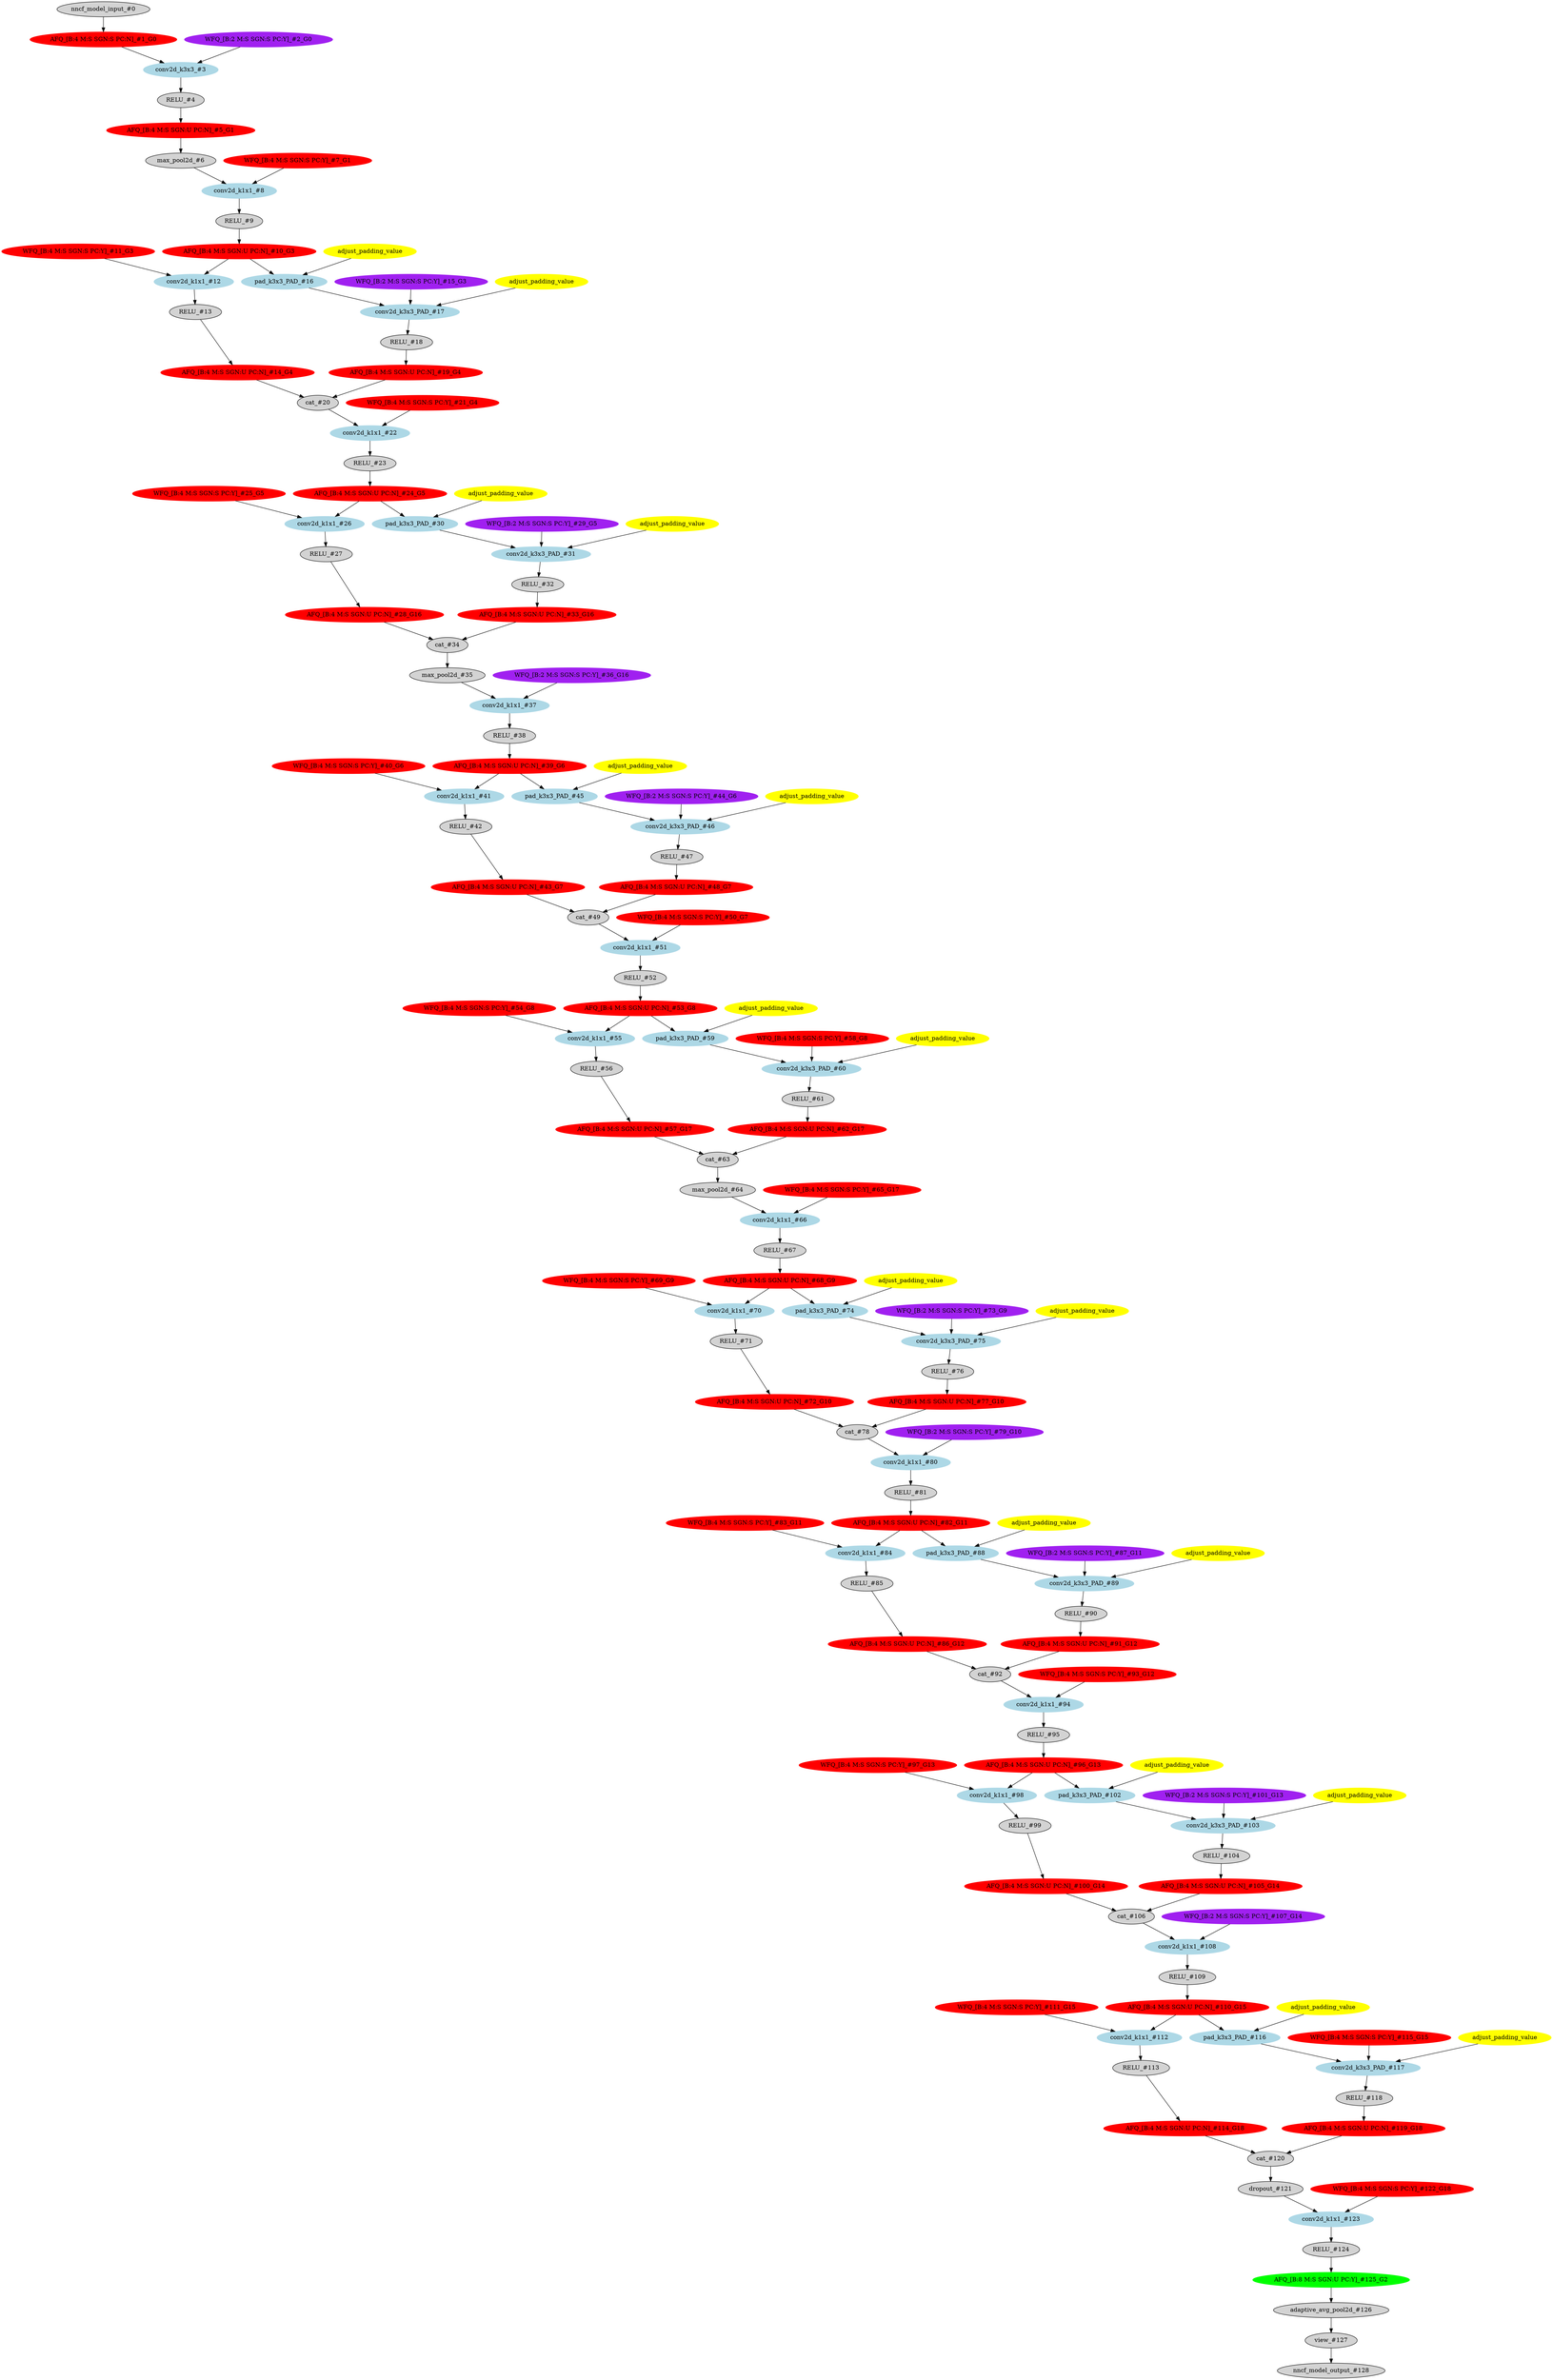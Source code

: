strict digraph  {
"0 /nncf_model_input_0" [id=0, label="nncf_model_input_#0", style=filled, type=nncf_model_input];
"1 SymmetricQuantizer/symmetric_quantize_0" [color=red, id=1, label="AFQ_[B:4 M:S SGN:S PC:N]_#1_G0", style=filled, type=symmetric_quantize];
"2 SqueezeNet/Sequential[features]/NNCFConv2d[0]/ModuleDict[pre_ops]/UpdateWeight[0]/SymmetricQuantizer[op]/symmetric_quantize_0" [color=purple, id=2, label="WFQ_[B:2 M:S SGN:S PC:Y]_#2_G0", style=filled, type=symmetric_quantize];
"3 SqueezeNet/Sequential[features]/NNCFConv2d[0]/conv2d_0" [color=lightblue, id=3, label="conv2d_k3x3_#3", style=filled, type=conv2d];
"4 SqueezeNet/Sequential[features]/ReLU[1]/RELU_0" [id=4, label="RELU_#4", style=filled, type=RELU];
"5 SqueezeNet/Sequential[features]/ReLU[1]/SymmetricQuantizer/symmetric_quantize_0" [color=red, id=5, label="AFQ_[B:4 M:S SGN:U PC:N]_#5_G1", style=filled, type=symmetric_quantize];
"6 SqueezeNet/Sequential[features]/MaxPool2d[2]/max_pool2d_0" [id=6, label="max_pool2d_#6", style=filled, type=max_pool2d];
"7 SqueezeNet/Sequential[features]/Fire[3]/NNCFConv2d[squeeze]/ModuleDict[pre_ops]/UpdateWeight[0]/SymmetricQuantizer[op]/symmetric_quantize_0" [color=red, id=7, label="WFQ_[B:4 M:S SGN:S PC:Y]_#7_G1", style=filled, type=symmetric_quantize];
"8 SqueezeNet/Sequential[features]/Fire[3]/NNCFConv2d[squeeze]/conv2d_0" [color=lightblue, id=8, label="conv2d_k1x1_#8", style=filled, type=conv2d];
"9 SqueezeNet/Sequential[features]/Fire[3]/ReLU[squeeze_activation]/RELU_0" [id=9, label="RELU_#9", style=filled, type=RELU];
"10 SqueezeNet/Sequential[features]/Fire[3]/ReLU[squeeze_activation]/SymmetricQuantizer/symmetric_quantize_0" [color=red, id=10, label="AFQ_[B:4 M:S SGN:U PC:N]_#10_G3", style=filled, type=symmetric_quantize];
"11 SqueezeNet/Sequential[features]/Fire[3]/NNCFConv2d[expand1x1]/ModuleDict[pre_ops]/UpdateWeight[0]/SymmetricQuantizer[op]/symmetric_quantize_0" [color=red, id=11, label="WFQ_[B:4 M:S SGN:S PC:Y]_#11_G3", style=filled, type=symmetric_quantize];
"12 SqueezeNet/Sequential[features]/Fire[3]/NNCFConv2d[expand1x1]/conv2d_0" [color=lightblue, id=12, label="conv2d_k1x1_#12", style=filled, type=conv2d];
"13 SqueezeNet/Sequential[features]/Fire[3]/ReLU[expand1x1_activation]/RELU_0" [id=13, label="RELU_#13", style=filled, type=RELU];
"14 SqueezeNet/Sequential[features]/Fire[3]/ReLU[expand1x1_activation]/SymmetricQuantizer/symmetric_quantize_0" [color=red, id=14, label="AFQ_[B:4 M:S SGN:U PC:N]_#14_G4", style=filled, type=symmetric_quantize];
"15 SqueezeNet/Sequential[features]/Fire[3]/NNCFConv2d[expand3x3]/ModuleDict[pre_ops]/UpdateWeight[1]/SymmetricQuantizer[op]/symmetric_quantize_0" [color=purple, id=15, label="WFQ_[B:2 M:S SGN:S PC:Y]_#15_G3", style=filled, type=symmetric_quantize];
"16 SqueezeNet/Sequential[features]/Fire[3]/NNCFConv2d[expand3x3]/pad_0" [color=lightblue, id=16, label="pad_k3x3_PAD_#16", style=filled, type=pad];
"17 SqueezeNet/Sequential[features]/Fire[3]/NNCFConv2d[expand3x3]/conv2d_0" [color=lightblue, id=17, label="conv2d_k3x3_PAD_#17", style=filled, type=conv2d];
"18 SqueezeNet/Sequential[features]/Fire[3]/ReLU[expand3x3_activation]/RELU_0" [id=18, label="RELU_#18", style=filled, type=RELU];
"19 SqueezeNet/Sequential[features]/Fire[3]/ReLU[expand3x3_activation]/SymmetricQuantizer/symmetric_quantize_0" [color=red, id=19, label="AFQ_[B:4 M:S SGN:U PC:N]_#19_G4", style=filled, type=symmetric_quantize];
"20 SqueezeNet/Sequential[features]/Fire[3]/cat_0" [id=20, label="cat_#20", style=filled, type=cat];
"21 SqueezeNet/Sequential[features]/Fire[4]/NNCFConv2d[squeeze]/ModuleDict[pre_ops]/UpdateWeight[0]/SymmetricQuantizer[op]/symmetric_quantize_0" [color=red, id=21, label="WFQ_[B:4 M:S SGN:S PC:Y]_#21_G4", style=filled, type=symmetric_quantize];
"22 SqueezeNet/Sequential[features]/Fire[4]/NNCFConv2d[squeeze]/conv2d_0" [color=lightblue, id=22, label="conv2d_k1x1_#22", style=filled, type=conv2d];
"23 SqueezeNet/Sequential[features]/Fire[4]/ReLU[squeeze_activation]/RELU_0" [id=23, label="RELU_#23", style=filled, type=RELU];
"24 SqueezeNet/Sequential[features]/Fire[4]/ReLU[squeeze_activation]/SymmetricQuantizer/symmetric_quantize_0" [color=red, id=24, label="AFQ_[B:4 M:S SGN:U PC:N]_#24_G5", style=filled, type=symmetric_quantize];
"25 SqueezeNet/Sequential[features]/Fire[4]/NNCFConv2d[expand1x1]/ModuleDict[pre_ops]/UpdateWeight[0]/SymmetricQuantizer[op]/symmetric_quantize_0" [color=red, id=25, label="WFQ_[B:4 M:S SGN:S PC:Y]_#25_G5", style=filled, type=symmetric_quantize];
"26 SqueezeNet/Sequential[features]/Fire[4]/NNCFConv2d[expand1x1]/conv2d_0" [color=lightblue, id=26, label="conv2d_k1x1_#26", style=filled, type=conv2d];
"27 SqueezeNet/Sequential[features]/Fire[4]/ReLU[expand1x1_activation]/RELU_0" [id=27, label="RELU_#27", style=filled, type=RELU];
"28 SqueezeNet/Sequential[features]/Fire[4]/ReLU[expand1x1_activation]/SymmetricQuantizer/symmetric_quantize_0" [color=red, id=28, label="AFQ_[B:4 M:S SGN:U PC:N]_#28_G16", style=filled, type=symmetric_quantize];
"29 SqueezeNet/Sequential[features]/Fire[4]/NNCFConv2d[expand3x3]/ModuleDict[pre_ops]/UpdateWeight[1]/SymmetricQuantizer[op]/symmetric_quantize_0" [color=purple, id=29, label="WFQ_[B:2 M:S SGN:S PC:Y]_#29_G5", style=filled, type=symmetric_quantize];
"30 SqueezeNet/Sequential[features]/Fire[4]/NNCFConv2d[expand3x3]/pad_0" [color=lightblue, id=30, label="pad_k3x3_PAD_#30", style=filled, type=pad];
"31 SqueezeNet/Sequential[features]/Fire[4]/NNCFConv2d[expand3x3]/conv2d_0" [color=lightblue, id=31, label="conv2d_k3x3_PAD_#31", style=filled, type=conv2d];
"32 SqueezeNet/Sequential[features]/Fire[4]/ReLU[expand3x3_activation]/RELU_0" [id=32, label="RELU_#32", style=filled, type=RELU];
"33 SqueezeNet/Sequential[features]/Fire[4]/ReLU[expand3x3_activation]/SymmetricQuantizer/symmetric_quantize_0" [color=red, id=33, label="AFQ_[B:4 M:S SGN:U PC:N]_#33_G16", style=filled, type=symmetric_quantize];
"34 SqueezeNet/Sequential[features]/Fire[4]/cat_0" [id=34, label="cat_#34", style=filled, type=cat];
"35 SqueezeNet/Sequential[features]/MaxPool2d[5]/max_pool2d_0" [id=35, label="max_pool2d_#35", style=filled, type=max_pool2d];
"36 SqueezeNet/Sequential[features]/Fire[6]/NNCFConv2d[squeeze]/ModuleDict[pre_ops]/UpdateWeight[0]/SymmetricQuantizer[op]/symmetric_quantize_0" [color=purple, id=36, label="WFQ_[B:2 M:S SGN:S PC:Y]_#36_G16", style=filled, type=symmetric_quantize];
"37 SqueezeNet/Sequential[features]/Fire[6]/NNCFConv2d[squeeze]/conv2d_0" [color=lightblue, id=37, label="conv2d_k1x1_#37", style=filled, type=conv2d];
"38 SqueezeNet/Sequential[features]/Fire[6]/ReLU[squeeze_activation]/RELU_0" [id=38, label="RELU_#38", style=filled, type=RELU];
"39 SqueezeNet/Sequential[features]/Fire[6]/ReLU[squeeze_activation]/SymmetricQuantizer/symmetric_quantize_0" [color=red, id=39, label="AFQ_[B:4 M:S SGN:U PC:N]_#39_G6", style=filled, type=symmetric_quantize];
"40 SqueezeNet/Sequential[features]/Fire[6]/NNCFConv2d[expand1x1]/ModuleDict[pre_ops]/UpdateWeight[0]/SymmetricQuantizer[op]/symmetric_quantize_0" [color=red, id=40, label="WFQ_[B:4 M:S SGN:S PC:Y]_#40_G6", style=filled, type=symmetric_quantize];
"41 SqueezeNet/Sequential[features]/Fire[6]/NNCFConv2d[expand1x1]/conv2d_0" [color=lightblue, id=41, label="conv2d_k1x1_#41", style=filled, type=conv2d];
"42 SqueezeNet/Sequential[features]/Fire[6]/ReLU[expand1x1_activation]/RELU_0" [id=42, label="RELU_#42", style=filled, type=RELU];
"43 SqueezeNet/Sequential[features]/Fire[6]/ReLU[expand1x1_activation]/SymmetricQuantizer/symmetric_quantize_0" [color=red, id=43, label="AFQ_[B:4 M:S SGN:U PC:N]_#43_G7", style=filled, type=symmetric_quantize];
"44 SqueezeNet/Sequential[features]/Fire[6]/NNCFConv2d[expand3x3]/ModuleDict[pre_ops]/UpdateWeight[1]/SymmetricQuantizer[op]/symmetric_quantize_0" [color=purple, id=44, label="WFQ_[B:2 M:S SGN:S PC:Y]_#44_G6", style=filled, type=symmetric_quantize];
"45 SqueezeNet/Sequential[features]/Fire[6]/NNCFConv2d[expand3x3]/pad_0" [color=lightblue, id=45, label="pad_k3x3_PAD_#45", style=filled, type=pad];
"46 SqueezeNet/Sequential[features]/Fire[6]/NNCFConv2d[expand3x3]/conv2d_0" [color=lightblue, id=46, label="conv2d_k3x3_PAD_#46", style=filled, type=conv2d];
"47 SqueezeNet/Sequential[features]/Fire[6]/ReLU[expand3x3_activation]/RELU_0" [id=47, label="RELU_#47", style=filled, type=RELU];
"48 SqueezeNet/Sequential[features]/Fire[6]/ReLU[expand3x3_activation]/SymmetricQuantizer/symmetric_quantize_0" [color=red, id=48, label="AFQ_[B:4 M:S SGN:U PC:N]_#48_G7", style=filled, type=symmetric_quantize];
"49 SqueezeNet/Sequential[features]/Fire[6]/cat_0" [id=49, label="cat_#49", style=filled, type=cat];
"50 SqueezeNet/Sequential[features]/Fire[7]/NNCFConv2d[squeeze]/ModuleDict[pre_ops]/UpdateWeight[0]/SymmetricQuantizer[op]/symmetric_quantize_0" [color=red, id=50, label="WFQ_[B:4 M:S SGN:S PC:Y]_#50_G7", style=filled, type=symmetric_quantize];
"51 SqueezeNet/Sequential[features]/Fire[7]/NNCFConv2d[squeeze]/conv2d_0" [color=lightblue, id=51, label="conv2d_k1x1_#51", style=filled, type=conv2d];
"52 SqueezeNet/Sequential[features]/Fire[7]/ReLU[squeeze_activation]/RELU_0" [id=52, label="RELU_#52", style=filled, type=RELU];
"53 SqueezeNet/Sequential[features]/Fire[7]/ReLU[squeeze_activation]/SymmetricQuantizer/symmetric_quantize_0" [color=red, id=53, label="AFQ_[B:4 M:S SGN:U PC:N]_#53_G8", style=filled, type=symmetric_quantize];
"54 SqueezeNet/Sequential[features]/Fire[7]/NNCFConv2d[expand1x1]/ModuleDict[pre_ops]/UpdateWeight[0]/SymmetricQuantizer[op]/symmetric_quantize_0" [color=red, id=54, label="WFQ_[B:4 M:S SGN:S PC:Y]_#54_G8", style=filled, type=symmetric_quantize];
"55 SqueezeNet/Sequential[features]/Fire[7]/NNCFConv2d[expand1x1]/conv2d_0" [color=lightblue, id=55, label="conv2d_k1x1_#55", style=filled, type=conv2d];
"56 SqueezeNet/Sequential[features]/Fire[7]/ReLU[expand1x1_activation]/RELU_0" [id=56, label="RELU_#56", style=filled, type=RELU];
"57 SqueezeNet/Sequential[features]/Fire[7]/ReLU[expand1x1_activation]/SymmetricQuantizer/symmetric_quantize_0" [color=red, id=57, label="AFQ_[B:4 M:S SGN:U PC:N]_#57_G17", style=filled, type=symmetric_quantize];
"58 SqueezeNet/Sequential[features]/Fire[7]/NNCFConv2d[expand3x3]/ModuleDict[pre_ops]/UpdateWeight[1]/SymmetricQuantizer[op]/symmetric_quantize_0" [color=red, id=58, label="WFQ_[B:4 M:S SGN:S PC:Y]_#58_G8", style=filled, type=symmetric_quantize];
"59 SqueezeNet/Sequential[features]/Fire[7]/NNCFConv2d[expand3x3]/pad_0" [color=lightblue, id=59, label="pad_k3x3_PAD_#59", style=filled, type=pad];
"60 SqueezeNet/Sequential[features]/Fire[7]/NNCFConv2d[expand3x3]/conv2d_0" [color=lightblue, id=60, label="conv2d_k3x3_PAD_#60", style=filled, type=conv2d];
"61 SqueezeNet/Sequential[features]/Fire[7]/ReLU[expand3x3_activation]/RELU_0" [id=61, label="RELU_#61", style=filled, type=RELU];
"62 SqueezeNet/Sequential[features]/Fire[7]/ReLU[expand3x3_activation]/SymmetricQuantizer/symmetric_quantize_0" [color=red, id=62, label="AFQ_[B:4 M:S SGN:U PC:N]_#62_G17", style=filled, type=symmetric_quantize];
"63 SqueezeNet/Sequential[features]/Fire[7]/cat_0" [id=63, label="cat_#63", style=filled, type=cat];
"64 SqueezeNet/Sequential[features]/MaxPool2d[8]/max_pool2d_0" [id=64, label="max_pool2d_#64", style=filled, type=max_pool2d];
"65 SqueezeNet/Sequential[features]/Fire[9]/NNCFConv2d[squeeze]/ModuleDict[pre_ops]/UpdateWeight[0]/SymmetricQuantizer[op]/symmetric_quantize_0" [color=red, id=65, label="WFQ_[B:4 M:S SGN:S PC:Y]_#65_G17", style=filled, type=symmetric_quantize];
"66 SqueezeNet/Sequential[features]/Fire[9]/NNCFConv2d[squeeze]/conv2d_0" [color=lightblue, id=66, label="conv2d_k1x1_#66", style=filled, type=conv2d];
"67 SqueezeNet/Sequential[features]/Fire[9]/ReLU[squeeze_activation]/RELU_0" [id=67, label="RELU_#67", style=filled, type=RELU];
"68 SqueezeNet/Sequential[features]/Fire[9]/ReLU[squeeze_activation]/SymmetricQuantizer/symmetric_quantize_0" [color=red, id=68, label="AFQ_[B:4 M:S SGN:U PC:N]_#68_G9", style=filled, type=symmetric_quantize];
"69 SqueezeNet/Sequential[features]/Fire[9]/NNCFConv2d[expand1x1]/ModuleDict[pre_ops]/UpdateWeight[0]/SymmetricQuantizer[op]/symmetric_quantize_0" [color=red, id=69, label="WFQ_[B:4 M:S SGN:S PC:Y]_#69_G9", style=filled, type=symmetric_quantize];
"70 SqueezeNet/Sequential[features]/Fire[9]/NNCFConv2d[expand1x1]/conv2d_0" [color=lightblue, id=70, label="conv2d_k1x1_#70", style=filled, type=conv2d];
"71 SqueezeNet/Sequential[features]/Fire[9]/ReLU[expand1x1_activation]/RELU_0" [id=71, label="RELU_#71", style=filled, type=RELU];
"72 SqueezeNet/Sequential[features]/Fire[9]/ReLU[expand1x1_activation]/SymmetricQuantizer/symmetric_quantize_0" [color=red, id=72, label="AFQ_[B:4 M:S SGN:U PC:N]_#72_G10", style=filled, type=symmetric_quantize];
"73 SqueezeNet/Sequential[features]/Fire[9]/NNCFConv2d[expand3x3]/ModuleDict[pre_ops]/UpdateWeight[1]/SymmetricQuantizer[op]/symmetric_quantize_0" [color=purple, id=73, label="WFQ_[B:2 M:S SGN:S PC:Y]_#73_G9", style=filled, type=symmetric_quantize];
"74 SqueezeNet/Sequential[features]/Fire[9]/NNCFConv2d[expand3x3]/pad_0" [color=lightblue, id=74, label="pad_k3x3_PAD_#74", style=filled, type=pad];
"75 SqueezeNet/Sequential[features]/Fire[9]/NNCFConv2d[expand3x3]/conv2d_0" [color=lightblue, id=75, label="conv2d_k3x3_PAD_#75", style=filled, type=conv2d];
"76 SqueezeNet/Sequential[features]/Fire[9]/ReLU[expand3x3_activation]/RELU_0" [id=76, label="RELU_#76", style=filled, type=RELU];
"77 SqueezeNet/Sequential[features]/Fire[9]/ReLU[expand3x3_activation]/SymmetricQuantizer/symmetric_quantize_0" [color=red, id=77, label="AFQ_[B:4 M:S SGN:U PC:N]_#77_G10", style=filled, type=symmetric_quantize];
"78 SqueezeNet/Sequential[features]/Fire[9]/cat_0" [id=78, label="cat_#78", style=filled, type=cat];
"79 SqueezeNet/Sequential[features]/Fire[10]/NNCFConv2d[squeeze]/ModuleDict[pre_ops]/UpdateWeight[0]/SymmetricQuantizer[op]/symmetric_quantize_0" [color=purple, id=79, label="WFQ_[B:2 M:S SGN:S PC:Y]_#79_G10", style=filled, type=symmetric_quantize];
"80 SqueezeNet/Sequential[features]/Fire[10]/NNCFConv2d[squeeze]/conv2d_0" [color=lightblue, id=80, label="conv2d_k1x1_#80", style=filled, type=conv2d];
"81 SqueezeNet/Sequential[features]/Fire[10]/ReLU[squeeze_activation]/RELU_0" [id=81, label="RELU_#81", style=filled, type=RELU];
"82 SqueezeNet/Sequential[features]/Fire[10]/ReLU[squeeze_activation]/SymmetricQuantizer/symmetric_quantize_0" [color=red, id=82, label="AFQ_[B:4 M:S SGN:U PC:N]_#82_G11", style=filled, type=symmetric_quantize];
"83 SqueezeNet/Sequential[features]/Fire[10]/NNCFConv2d[expand1x1]/ModuleDict[pre_ops]/UpdateWeight[0]/SymmetricQuantizer[op]/symmetric_quantize_0" [color=red, id=83, label="WFQ_[B:4 M:S SGN:S PC:Y]_#83_G11", style=filled, type=symmetric_quantize];
"84 SqueezeNet/Sequential[features]/Fire[10]/NNCFConv2d[expand1x1]/conv2d_0" [color=lightblue, id=84, label="conv2d_k1x1_#84", style=filled, type=conv2d];
"85 SqueezeNet/Sequential[features]/Fire[10]/ReLU[expand1x1_activation]/RELU_0" [id=85, label="RELU_#85", style=filled, type=RELU];
"86 SqueezeNet/Sequential[features]/Fire[10]/ReLU[expand1x1_activation]/SymmetricQuantizer/symmetric_quantize_0" [color=red, id=86, label="AFQ_[B:4 M:S SGN:U PC:N]_#86_G12", style=filled, type=symmetric_quantize];
"87 SqueezeNet/Sequential[features]/Fire[10]/NNCFConv2d[expand3x3]/ModuleDict[pre_ops]/UpdateWeight[1]/SymmetricQuantizer[op]/symmetric_quantize_0" [color=purple, id=87, label="WFQ_[B:2 M:S SGN:S PC:Y]_#87_G11", style=filled, type=symmetric_quantize];
"88 SqueezeNet/Sequential[features]/Fire[10]/NNCFConv2d[expand3x3]/pad_0" [color=lightblue, id=88, label="pad_k3x3_PAD_#88", style=filled, type=pad];
"89 SqueezeNet/Sequential[features]/Fire[10]/NNCFConv2d[expand3x3]/conv2d_0" [color=lightblue, id=89, label="conv2d_k3x3_PAD_#89", style=filled, type=conv2d];
"90 SqueezeNet/Sequential[features]/Fire[10]/ReLU[expand3x3_activation]/RELU_0" [id=90, label="RELU_#90", style=filled, type=RELU];
"91 SqueezeNet/Sequential[features]/Fire[10]/ReLU[expand3x3_activation]/SymmetricQuantizer/symmetric_quantize_0" [color=red, id=91, label="AFQ_[B:4 M:S SGN:U PC:N]_#91_G12", style=filled, type=symmetric_quantize];
"92 SqueezeNet/Sequential[features]/Fire[10]/cat_0" [id=92, label="cat_#92", style=filled, type=cat];
"93 SqueezeNet/Sequential[features]/Fire[11]/NNCFConv2d[squeeze]/ModuleDict[pre_ops]/UpdateWeight[0]/SymmetricQuantizer[op]/symmetric_quantize_0" [color=red, id=93, label="WFQ_[B:4 M:S SGN:S PC:Y]_#93_G12", style=filled, type=symmetric_quantize];
"94 SqueezeNet/Sequential[features]/Fire[11]/NNCFConv2d[squeeze]/conv2d_0" [color=lightblue, id=94, label="conv2d_k1x1_#94", style=filled, type=conv2d];
"95 SqueezeNet/Sequential[features]/Fire[11]/ReLU[squeeze_activation]/RELU_0" [id=95, label="RELU_#95", style=filled, type=RELU];
"96 SqueezeNet/Sequential[features]/Fire[11]/ReLU[squeeze_activation]/SymmetricQuantizer/symmetric_quantize_0" [color=red, id=96, label="AFQ_[B:4 M:S SGN:U PC:N]_#96_G13", style=filled, type=symmetric_quantize];
"97 SqueezeNet/Sequential[features]/Fire[11]/NNCFConv2d[expand1x1]/ModuleDict[pre_ops]/UpdateWeight[0]/SymmetricQuantizer[op]/symmetric_quantize_0" [color=red, id=97, label="WFQ_[B:4 M:S SGN:S PC:Y]_#97_G13", style=filled, type=symmetric_quantize];
"98 SqueezeNet/Sequential[features]/Fire[11]/NNCFConv2d[expand1x1]/conv2d_0" [color=lightblue, id=98, label="conv2d_k1x1_#98", style=filled, type=conv2d];
"99 SqueezeNet/Sequential[features]/Fire[11]/ReLU[expand1x1_activation]/RELU_0" [id=99, label="RELU_#99", style=filled, type=RELU];
"100 SqueezeNet/Sequential[features]/Fire[11]/ReLU[expand1x1_activation]/SymmetricQuantizer/symmetric_quantize_0" [color=red, id=100, label="AFQ_[B:4 M:S SGN:U PC:N]_#100_G14", style=filled, type=symmetric_quantize];
"101 SqueezeNet/Sequential[features]/Fire[11]/NNCFConv2d[expand3x3]/ModuleDict[pre_ops]/UpdateWeight[1]/SymmetricQuantizer[op]/symmetric_quantize_0" [color=purple, id=101, label="WFQ_[B:2 M:S SGN:S PC:Y]_#101_G13", style=filled, type=symmetric_quantize];
"102 SqueezeNet/Sequential[features]/Fire[11]/NNCFConv2d[expand3x3]/pad_0" [color=lightblue, id=102, label="pad_k3x3_PAD_#102", style=filled, type=pad];
"103 SqueezeNet/Sequential[features]/Fire[11]/NNCFConv2d[expand3x3]/conv2d_0" [color=lightblue, id=103, label="conv2d_k3x3_PAD_#103", style=filled, type=conv2d];
"104 SqueezeNet/Sequential[features]/Fire[11]/ReLU[expand3x3_activation]/RELU_0" [id=104, label="RELU_#104", style=filled, type=RELU];
"105 SqueezeNet/Sequential[features]/Fire[11]/ReLU[expand3x3_activation]/SymmetricQuantizer/symmetric_quantize_0" [color=red, id=105, label="AFQ_[B:4 M:S SGN:U PC:N]_#105_G14", style=filled, type=symmetric_quantize];
"106 SqueezeNet/Sequential[features]/Fire[11]/cat_0" [id=106, label="cat_#106", style=filled, type=cat];
"107 SqueezeNet/Sequential[features]/Fire[12]/NNCFConv2d[squeeze]/ModuleDict[pre_ops]/UpdateWeight[0]/SymmetricQuantizer[op]/symmetric_quantize_0" [color=purple, id=107, label="WFQ_[B:2 M:S SGN:S PC:Y]_#107_G14", style=filled, type=symmetric_quantize];
"108 SqueezeNet/Sequential[features]/Fire[12]/NNCFConv2d[squeeze]/conv2d_0" [color=lightblue, id=108, label="conv2d_k1x1_#108", style=filled, type=conv2d];
"109 SqueezeNet/Sequential[features]/Fire[12]/ReLU[squeeze_activation]/RELU_0" [id=109, label="RELU_#109", style=filled, type=RELU];
"110 SqueezeNet/Sequential[features]/Fire[12]/ReLU[squeeze_activation]/SymmetricQuantizer/symmetric_quantize_0" [color=red, id=110, label="AFQ_[B:4 M:S SGN:U PC:N]_#110_G15", style=filled, type=symmetric_quantize];
"111 SqueezeNet/Sequential[features]/Fire[12]/NNCFConv2d[expand1x1]/ModuleDict[pre_ops]/UpdateWeight[0]/SymmetricQuantizer[op]/symmetric_quantize_0" [color=red, id=111, label="WFQ_[B:4 M:S SGN:S PC:Y]_#111_G15", style=filled, type=symmetric_quantize];
"112 SqueezeNet/Sequential[features]/Fire[12]/NNCFConv2d[expand1x1]/conv2d_0" [color=lightblue, id=112, label="conv2d_k1x1_#112", style=filled, type=conv2d];
"113 SqueezeNet/Sequential[features]/Fire[12]/ReLU[expand1x1_activation]/RELU_0" [id=113, label="RELU_#113", style=filled, type=RELU];
"114 SqueezeNet/Sequential[features]/Fire[12]/ReLU[expand1x1_activation]/SymmetricQuantizer/symmetric_quantize_0" [color=red, id=114, label="AFQ_[B:4 M:S SGN:U PC:N]_#114_G18", style=filled, type=symmetric_quantize];
"115 SqueezeNet/Sequential[features]/Fire[12]/NNCFConv2d[expand3x3]/ModuleDict[pre_ops]/UpdateWeight[1]/SymmetricQuantizer[op]/symmetric_quantize_0" [color=red, id=115, label="WFQ_[B:4 M:S SGN:S PC:Y]_#115_G15", style=filled, type=symmetric_quantize];
"116 SqueezeNet/Sequential[features]/Fire[12]/NNCFConv2d[expand3x3]/pad_0" [color=lightblue, id=116, label="pad_k3x3_PAD_#116", style=filled, type=pad];
"117 SqueezeNet/Sequential[features]/Fire[12]/NNCFConv2d[expand3x3]/conv2d_0" [color=lightblue, id=117, label="conv2d_k3x3_PAD_#117", style=filled, type=conv2d];
"118 SqueezeNet/Sequential[features]/Fire[12]/ReLU[expand3x3_activation]/RELU_0" [id=118, label="RELU_#118", style=filled, type=RELU];
"119 SqueezeNet/Sequential[features]/Fire[12]/ReLU[expand3x3_activation]/SymmetricQuantizer/symmetric_quantize_0" [color=red, id=119, label="AFQ_[B:4 M:S SGN:U PC:N]_#119_G18", style=filled, type=symmetric_quantize];
"120 SqueezeNet/Sequential[features]/Fire[12]/cat_0" [id=120, label="cat_#120", style=filled, type=cat];
"121 SqueezeNet/Sequential[classifier]/Dropout[0]/dropout_0" [id=121, label="dropout_#121", style=filled, type=dropout];
"122 SqueezeNet/Sequential[classifier]/NNCFConv2d[1]/ModuleDict[pre_ops]/UpdateWeight[0]/SymmetricQuantizer[op]/symmetric_quantize_0" [color=red, id=122, label="WFQ_[B:4 M:S SGN:S PC:Y]_#122_G18", style=filled, type=symmetric_quantize];
"123 SqueezeNet/Sequential[classifier]/NNCFConv2d[1]/conv2d_0" [color=lightblue, id=123, label="conv2d_k1x1_#123", style=filled, type=conv2d];
"124 SqueezeNet/Sequential[classifier]/ReLU[2]/RELU_0" [id=124, label="RELU_#124", style=filled, type=RELU];
"125 SqueezeNet/Sequential[classifier]/ReLU[2]/SymmetricQuantizer/symmetric_quantize_0" [color=green, id=125, label="AFQ_[B:8 M:S SGN:U PC:Y]_#125_G2", style=filled, type=symmetric_quantize];
"126 SqueezeNet/Sequential[classifier]/AdaptiveAvgPool2d[3]/adaptive_avg_pool2d_0" [id=126, label="adaptive_avg_pool2d_#126", style=filled, type=adaptive_avg_pool2d];
"127 SqueezeNet/view_0" [id=127, label="view_#127", style=filled, type=view];
"128 /nncf_model_output_0" [id=128, label="nncf_model_output_#128", style=filled, type=nncf_model_output];
"16 SqueezeNet/Sequential[features]/Fire[3]/NNCFConv2d[expand3x3]/pad_0_apad" [color=yellow, label=adjust_padding_value, style=filled, type=""];
"17 SqueezeNet/Sequential[features]/Fire[3]/NNCFConv2d[expand3x3]/conv2d_0_apad" [color=yellow, label=adjust_padding_value, style=filled, type=""];
"30 SqueezeNet/Sequential[features]/Fire[4]/NNCFConv2d[expand3x3]/pad_0_apad" [color=yellow, label=adjust_padding_value, style=filled, type=""];
"31 SqueezeNet/Sequential[features]/Fire[4]/NNCFConv2d[expand3x3]/conv2d_0_apad" [color=yellow, label=adjust_padding_value, style=filled, type=""];
"45 SqueezeNet/Sequential[features]/Fire[6]/NNCFConv2d[expand3x3]/pad_0_apad" [color=yellow, label=adjust_padding_value, style=filled, type=""];
"46 SqueezeNet/Sequential[features]/Fire[6]/NNCFConv2d[expand3x3]/conv2d_0_apad" [color=yellow, label=adjust_padding_value, style=filled, type=""];
"59 SqueezeNet/Sequential[features]/Fire[7]/NNCFConv2d[expand3x3]/pad_0_apad" [color=yellow, label=adjust_padding_value, style=filled, type=""];
"60 SqueezeNet/Sequential[features]/Fire[7]/NNCFConv2d[expand3x3]/conv2d_0_apad" [color=yellow, label=adjust_padding_value, style=filled, type=""];
"74 SqueezeNet/Sequential[features]/Fire[9]/NNCFConv2d[expand3x3]/pad_0_apad" [color=yellow, label=adjust_padding_value, style=filled, type=""];
"75 SqueezeNet/Sequential[features]/Fire[9]/NNCFConv2d[expand3x3]/conv2d_0_apad" [color=yellow, label=adjust_padding_value, style=filled, type=""];
"88 SqueezeNet/Sequential[features]/Fire[10]/NNCFConv2d[expand3x3]/pad_0_apad" [color=yellow, label=adjust_padding_value, style=filled, type=""];
"89 SqueezeNet/Sequential[features]/Fire[10]/NNCFConv2d[expand3x3]/conv2d_0_apad" [color=yellow, label=adjust_padding_value, style=filled, type=""];
"102 SqueezeNet/Sequential[features]/Fire[11]/NNCFConv2d[expand3x3]/pad_0_apad" [color=yellow, label=adjust_padding_value, style=filled, type=""];
"103 SqueezeNet/Sequential[features]/Fire[11]/NNCFConv2d[expand3x3]/conv2d_0_apad" [color=yellow, label=adjust_padding_value, style=filled, type=""];
"116 SqueezeNet/Sequential[features]/Fire[12]/NNCFConv2d[expand3x3]/pad_0_apad" [color=yellow, label=adjust_padding_value, style=filled, type=""];
"117 SqueezeNet/Sequential[features]/Fire[12]/NNCFConv2d[expand3x3]/conv2d_0_apad" [color=yellow, label=adjust_padding_value, style=filled, type=""];
"0 /nncf_model_input_0" -> "1 SymmetricQuantizer/symmetric_quantize_0";
"1 SymmetricQuantizer/symmetric_quantize_0" -> "3 SqueezeNet/Sequential[features]/NNCFConv2d[0]/conv2d_0";
"2 SqueezeNet/Sequential[features]/NNCFConv2d[0]/ModuleDict[pre_ops]/UpdateWeight[0]/SymmetricQuantizer[op]/symmetric_quantize_0" -> "3 SqueezeNet/Sequential[features]/NNCFConv2d[0]/conv2d_0";
"3 SqueezeNet/Sequential[features]/NNCFConv2d[0]/conv2d_0" -> "4 SqueezeNet/Sequential[features]/ReLU[1]/RELU_0";
"4 SqueezeNet/Sequential[features]/ReLU[1]/RELU_0" -> "5 SqueezeNet/Sequential[features]/ReLU[1]/SymmetricQuantizer/symmetric_quantize_0";
"5 SqueezeNet/Sequential[features]/ReLU[1]/SymmetricQuantizer/symmetric_quantize_0" -> "6 SqueezeNet/Sequential[features]/MaxPool2d[2]/max_pool2d_0";
"6 SqueezeNet/Sequential[features]/MaxPool2d[2]/max_pool2d_0" -> "8 SqueezeNet/Sequential[features]/Fire[3]/NNCFConv2d[squeeze]/conv2d_0";
"7 SqueezeNet/Sequential[features]/Fire[3]/NNCFConv2d[squeeze]/ModuleDict[pre_ops]/UpdateWeight[0]/SymmetricQuantizer[op]/symmetric_quantize_0" -> "8 SqueezeNet/Sequential[features]/Fire[3]/NNCFConv2d[squeeze]/conv2d_0";
"8 SqueezeNet/Sequential[features]/Fire[3]/NNCFConv2d[squeeze]/conv2d_0" -> "9 SqueezeNet/Sequential[features]/Fire[3]/ReLU[squeeze_activation]/RELU_0";
"9 SqueezeNet/Sequential[features]/Fire[3]/ReLU[squeeze_activation]/RELU_0" -> "10 SqueezeNet/Sequential[features]/Fire[3]/ReLU[squeeze_activation]/SymmetricQuantizer/symmetric_quantize_0";
"10 SqueezeNet/Sequential[features]/Fire[3]/ReLU[squeeze_activation]/SymmetricQuantizer/symmetric_quantize_0" -> "12 SqueezeNet/Sequential[features]/Fire[3]/NNCFConv2d[expand1x1]/conv2d_0";
"10 SqueezeNet/Sequential[features]/Fire[3]/ReLU[squeeze_activation]/SymmetricQuantizer/symmetric_quantize_0" -> "16 SqueezeNet/Sequential[features]/Fire[3]/NNCFConv2d[expand3x3]/pad_0";
"11 SqueezeNet/Sequential[features]/Fire[3]/NNCFConv2d[expand1x1]/ModuleDict[pre_ops]/UpdateWeight[0]/SymmetricQuantizer[op]/symmetric_quantize_0" -> "12 SqueezeNet/Sequential[features]/Fire[3]/NNCFConv2d[expand1x1]/conv2d_0";
"12 SqueezeNet/Sequential[features]/Fire[3]/NNCFConv2d[expand1x1]/conv2d_0" -> "13 SqueezeNet/Sequential[features]/Fire[3]/ReLU[expand1x1_activation]/RELU_0";
"13 SqueezeNet/Sequential[features]/Fire[3]/ReLU[expand1x1_activation]/RELU_0" -> "14 SqueezeNet/Sequential[features]/Fire[3]/ReLU[expand1x1_activation]/SymmetricQuantizer/symmetric_quantize_0";
"14 SqueezeNet/Sequential[features]/Fire[3]/ReLU[expand1x1_activation]/SymmetricQuantizer/symmetric_quantize_0" -> "20 SqueezeNet/Sequential[features]/Fire[3]/cat_0";
"15 SqueezeNet/Sequential[features]/Fire[3]/NNCFConv2d[expand3x3]/ModuleDict[pre_ops]/UpdateWeight[1]/SymmetricQuantizer[op]/symmetric_quantize_0" -> "17 SqueezeNet/Sequential[features]/Fire[3]/NNCFConv2d[expand3x3]/conv2d_0";
"16 SqueezeNet/Sequential[features]/Fire[3]/NNCFConv2d[expand3x3]/pad_0" -> "17 SqueezeNet/Sequential[features]/Fire[3]/NNCFConv2d[expand3x3]/conv2d_0";
"17 SqueezeNet/Sequential[features]/Fire[3]/NNCFConv2d[expand3x3]/conv2d_0" -> "18 SqueezeNet/Sequential[features]/Fire[3]/ReLU[expand3x3_activation]/RELU_0";
"18 SqueezeNet/Sequential[features]/Fire[3]/ReLU[expand3x3_activation]/RELU_0" -> "19 SqueezeNet/Sequential[features]/Fire[3]/ReLU[expand3x3_activation]/SymmetricQuantizer/symmetric_quantize_0";
"19 SqueezeNet/Sequential[features]/Fire[3]/ReLU[expand3x3_activation]/SymmetricQuantizer/symmetric_quantize_0" -> "20 SqueezeNet/Sequential[features]/Fire[3]/cat_0";
"20 SqueezeNet/Sequential[features]/Fire[3]/cat_0" -> "22 SqueezeNet/Sequential[features]/Fire[4]/NNCFConv2d[squeeze]/conv2d_0";
"21 SqueezeNet/Sequential[features]/Fire[4]/NNCFConv2d[squeeze]/ModuleDict[pre_ops]/UpdateWeight[0]/SymmetricQuantizer[op]/symmetric_quantize_0" -> "22 SqueezeNet/Sequential[features]/Fire[4]/NNCFConv2d[squeeze]/conv2d_0";
"22 SqueezeNet/Sequential[features]/Fire[4]/NNCFConv2d[squeeze]/conv2d_0" -> "23 SqueezeNet/Sequential[features]/Fire[4]/ReLU[squeeze_activation]/RELU_0";
"23 SqueezeNet/Sequential[features]/Fire[4]/ReLU[squeeze_activation]/RELU_0" -> "24 SqueezeNet/Sequential[features]/Fire[4]/ReLU[squeeze_activation]/SymmetricQuantizer/symmetric_quantize_0";
"24 SqueezeNet/Sequential[features]/Fire[4]/ReLU[squeeze_activation]/SymmetricQuantizer/symmetric_quantize_0" -> "26 SqueezeNet/Sequential[features]/Fire[4]/NNCFConv2d[expand1x1]/conv2d_0";
"24 SqueezeNet/Sequential[features]/Fire[4]/ReLU[squeeze_activation]/SymmetricQuantizer/symmetric_quantize_0" -> "30 SqueezeNet/Sequential[features]/Fire[4]/NNCFConv2d[expand3x3]/pad_0";
"25 SqueezeNet/Sequential[features]/Fire[4]/NNCFConv2d[expand1x1]/ModuleDict[pre_ops]/UpdateWeight[0]/SymmetricQuantizer[op]/symmetric_quantize_0" -> "26 SqueezeNet/Sequential[features]/Fire[4]/NNCFConv2d[expand1x1]/conv2d_0";
"26 SqueezeNet/Sequential[features]/Fire[4]/NNCFConv2d[expand1x1]/conv2d_0" -> "27 SqueezeNet/Sequential[features]/Fire[4]/ReLU[expand1x1_activation]/RELU_0";
"27 SqueezeNet/Sequential[features]/Fire[4]/ReLU[expand1x1_activation]/RELU_0" -> "28 SqueezeNet/Sequential[features]/Fire[4]/ReLU[expand1x1_activation]/SymmetricQuantizer/symmetric_quantize_0";
"28 SqueezeNet/Sequential[features]/Fire[4]/ReLU[expand1x1_activation]/SymmetricQuantizer/symmetric_quantize_0" -> "34 SqueezeNet/Sequential[features]/Fire[4]/cat_0";
"29 SqueezeNet/Sequential[features]/Fire[4]/NNCFConv2d[expand3x3]/ModuleDict[pre_ops]/UpdateWeight[1]/SymmetricQuantizer[op]/symmetric_quantize_0" -> "31 SqueezeNet/Sequential[features]/Fire[4]/NNCFConv2d[expand3x3]/conv2d_0";
"30 SqueezeNet/Sequential[features]/Fire[4]/NNCFConv2d[expand3x3]/pad_0" -> "31 SqueezeNet/Sequential[features]/Fire[4]/NNCFConv2d[expand3x3]/conv2d_0";
"31 SqueezeNet/Sequential[features]/Fire[4]/NNCFConv2d[expand3x3]/conv2d_0" -> "32 SqueezeNet/Sequential[features]/Fire[4]/ReLU[expand3x3_activation]/RELU_0";
"32 SqueezeNet/Sequential[features]/Fire[4]/ReLU[expand3x3_activation]/RELU_0" -> "33 SqueezeNet/Sequential[features]/Fire[4]/ReLU[expand3x3_activation]/SymmetricQuantizer/symmetric_quantize_0";
"33 SqueezeNet/Sequential[features]/Fire[4]/ReLU[expand3x3_activation]/SymmetricQuantizer/symmetric_quantize_0" -> "34 SqueezeNet/Sequential[features]/Fire[4]/cat_0";
"34 SqueezeNet/Sequential[features]/Fire[4]/cat_0" -> "35 SqueezeNet/Sequential[features]/MaxPool2d[5]/max_pool2d_0";
"35 SqueezeNet/Sequential[features]/MaxPool2d[5]/max_pool2d_0" -> "37 SqueezeNet/Sequential[features]/Fire[6]/NNCFConv2d[squeeze]/conv2d_0";
"36 SqueezeNet/Sequential[features]/Fire[6]/NNCFConv2d[squeeze]/ModuleDict[pre_ops]/UpdateWeight[0]/SymmetricQuantizer[op]/symmetric_quantize_0" -> "37 SqueezeNet/Sequential[features]/Fire[6]/NNCFConv2d[squeeze]/conv2d_0";
"37 SqueezeNet/Sequential[features]/Fire[6]/NNCFConv2d[squeeze]/conv2d_0" -> "38 SqueezeNet/Sequential[features]/Fire[6]/ReLU[squeeze_activation]/RELU_0";
"38 SqueezeNet/Sequential[features]/Fire[6]/ReLU[squeeze_activation]/RELU_0" -> "39 SqueezeNet/Sequential[features]/Fire[6]/ReLU[squeeze_activation]/SymmetricQuantizer/symmetric_quantize_0";
"39 SqueezeNet/Sequential[features]/Fire[6]/ReLU[squeeze_activation]/SymmetricQuantizer/symmetric_quantize_0" -> "41 SqueezeNet/Sequential[features]/Fire[6]/NNCFConv2d[expand1x1]/conv2d_0";
"39 SqueezeNet/Sequential[features]/Fire[6]/ReLU[squeeze_activation]/SymmetricQuantizer/symmetric_quantize_0" -> "45 SqueezeNet/Sequential[features]/Fire[6]/NNCFConv2d[expand3x3]/pad_0";
"40 SqueezeNet/Sequential[features]/Fire[6]/NNCFConv2d[expand1x1]/ModuleDict[pre_ops]/UpdateWeight[0]/SymmetricQuantizer[op]/symmetric_quantize_0" -> "41 SqueezeNet/Sequential[features]/Fire[6]/NNCFConv2d[expand1x1]/conv2d_0";
"41 SqueezeNet/Sequential[features]/Fire[6]/NNCFConv2d[expand1x1]/conv2d_0" -> "42 SqueezeNet/Sequential[features]/Fire[6]/ReLU[expand1x1_activation]/RELU_0";
"42 SqueezeNet/Sequential[features]/Fire[6]/ReLU[expand1x1_activation]/RELU_0" -> "43 SqueezeNet/Sequential[features]/Fire[6]/ReLU[expand1x1_activation]/SymmetricQuantizer/symmetric_quantize_0";
"43 SqueezeNet/Sequential[features]/Fire[6]/ReLU[expand1x1_activation]/SymmetricQuantizer/symmetric_quantize_0" -> "49 SqueezeNet/Sequential[features]/Fire[6]/cat_0";
"44 SqueezeNet/Sequential[features]/Fire[6]/NNCFConv2d[expand3x3]/ModuleDict[pre_ops]/UpdateWeight[1]/SymmetricQuantizer[op]/symmetric_quantize_0" -> "46 SqueezeNet/Sequential[features]/Fire[6]/NNCFConv2d[expand3x3]/conv2d_0";
"45 SqueezeNet/Sequential[features]/Fire[6]/NNCFConv2d[expand3x3]/pad_0" -> "46 SqueezeNet/Sequential[features]/Fire[6]/NNCFConv2d[expand3x3]/conv2d_0";
"46 SqueezeNet/Sequential[features]/Fire[6]/NNCFConv2d[expand3x3]/conv2d_0" -> "47 SqueezeNet/Sequential[features]/Fire[6]/ReLU[expand3x3_activation]/RELU_0";
"47 SqueezeNet/Sequential[features]/Fire[6]/ReLU[expand3x3_activation]/RELU_0" -> "48 SqueezeNet/Sequential[features]/Fire[6]/ReLU[expand3x3_activation]/SymmetricQuantizer/symmetric_quantize_0";
"48 SqueezeNet/Sequential[features]/Fire[6]/ReLU[expand3x3_activation]/SymmetricQuantizer/symmetric_quantize_0" -> "49 SqueezeNet/Sequential[features]/Fire[6]/cat_0";
"49 SqueezeNet/Sequential[features]/Fire[6]/cat_0" -> "51 SqueezeNet/Sequential[features]/Fire[7]/NNCFConv2d[squeeze]/conv2d_0";
"50 SqueezeNet/Sequential[features]/Fire[7]/NNCFConv2d[squeeze]/ModuleDict[pre_ops]/UpdateWeight[0]/SymmetricQuantizer[op]/symmetric_quantize_0" -> "51 SqueezeNet/Sequential[features]/Fire[7]/NNCFConv2d[squeeze]/conv2d_0";
"51 SqueezeNet/Sequential[features]/Fire[7]/NNCFConv2d[squeeze]/conv2d_0" -> "52 SqueezeNet/Sequential[features]/Fire[7]/ReLU[squeeze_activation]/RELU_0";
"52 SqueezeNet/Sequential[features]/Fire[7]/ReLU[squeeze_activation]/RELU_0" -> "53 SqueezeNet/Sequential[features]/Fire[7]/ReLU[squeeze_activation]/SymmetricQuantizer/symmetric_quantize_0";
"53 SqueezeNet/Sequential[features]/Fire[7]/ReLU[squeeze_activation]/SymmetricQuantizer/symmetric_quantize_0" -> "55 SqueezeNet/Sequential[features]/Fire[7]/NNCFConv2d[expand1x1]/conv2d_0";
"53 SqueezeNet/Sequential[features]/Fire[7]/ReLU[squeeze_activation]/SymmetricQuantizer/symmetric_quantize_0" -> "59 SqueezeNet/Sequential[features]/Fire[7]/NNCFConv2d[expand3x3]/pad_0";
"54 SqueezeNet/Sequential[features]/Fire[7]/NNCFConv2d[expand1x1]/ModuleDict[pre_ops]/UpdateWeight[0]/SymmetricQuantizer[op]/symmetric_quantize_0" -> "55 SqueezeNet/Sequential[features]/Fire[7]/NNCFConv2d[expand1x1]/conv2d_0";
"55 SqueezeNet/Sequential[features]/Fire[7]/NNCFConv2d[expand1x1]/conv2d_0" -> "56 SqueezeNet/Sequential[features]/Fire[7]/ReLU[expand1x1_activation]/RELU_0";
"56 SqueezeNet/Sequential[features]/Fire[7]/ReLU[expand1x1_activation]/RELU_0" -> "57 SqueezeNet/Sequential[features]/Fire[7]/ReLU[expand1x1_activation]/SymmetricQuantizer/symmetric_quantize_0";
"57 SqueezeNet/Sequential[features]/Fire[7]/ReLU[expand1x1_activation]/SymmetricQuantizer/symmetric_quantize_0" -> "63 SqueezeNet/Sequential[features]/Fire[7]/cat_0";
"58 SqueezeNet/Sequential[features]/Fire[7]/NNCFConv2d[expand3x3]/ModuleDict[pre_ops]/UpdateWeight[1]/SymmetricQuantizer[op]/symmetric_quantize_0" -> "60 SqueezeNet/Sequential[features]/Fire[7]/NNCFConv2d[expand3x3]/conv2d_0";
"59 SqueezeNet/Sequential[features]/Fire[7]/NNCFConv2d[expand3x3]/pad_0" -> "60 SqueezeNet/Sequential[features]/Fire[7]/NNCFConv2d[expand3x3]/conv2d_0";
"60 SqueezeNet/Sequential[features]/Fire[7]/NNCFConv2d[expand3x3]/conv2d_0" -> "61 SqueezeNet/Sequential[features]/Fire[7]/ReLU[expand3x3_activation]/RELU_0";
"61 SqueezeNet/Sequential[features]/Fire[7]/ReLU[expand3x3_activation]/RELU_0" -> "62 SqueezeNet/Sequential[features]/Fire[7]/ReLU[expand3x3_activation]/SymmetricQuantizer/symmetric_quantize_0";
"62 SqueezeNet/Sequential[features]/Fire[7]/ReLU[expand3x3_activation]/SymmetricQuantizer/symmetric_quantize_0" -> "63 SqueezeNet/Sequential[features]/Fire[7]/cat_0";
"63 SqueezeNet/Sequential[features]/Fire[7]/cat_0" -> "64 SqueezeNet/Sequential[features]/MaxPool2d[8]/max_pool2d_0";
"64 SqueezeNet/Sequential[features]/MaxPool2d[8]/max_pool2d_0" -> "66 SqueezeNet/Sequential[features]/Fire[9]/NNCFConv2d[squeeze]/conv2d_0";
"65 SqueezeNet/Sequential[features]/Fire[9]/NNCFConv2d[squeeze]/ModuleDict[pre_ops]/UpdateWeight[0]/SymmetricQuantizer[op]/symmetric_quantize_0" -> "66 SqueezeNet/Sequential[features]/Fire[9]/NNCFConv2d[squeeze]/conv2d_0";
"66 SqueezeNet/Sequential[features]/Fire[9]/NNCFConv2d[squeeze]/conv2d_0" -> "67 SqueezeNet/Sequential[features]/Fire[9]/ReLU[squeeze_activation]/RELU_0";
"67 SqueezeNet/Sequential[features]/Fire[9]/ReLU[squeeze_activation]/RELU_0" -> "68 SqueezeNet/Sequential[features]/Fire[9]/ReLU[squeeze_activation]/SymmetricQuantizer/symmetric_quantize_0";
"68 SqueezeNet/Sequential[features]/Fire[9]/ReLU[squeeze_activation]/SymmetricQuantizer/symmetric_quantize_0" -> "70 SqueezeNet/Sequential[features]/Fire[9]/NNCFConv2d[expand1x1]/conv2d_0";
"68 SqueezeNet/Sequential[features]/Fire[9]/ReLU[squeeze_activation]/SymmetricQuantizer/symmetric_quantize_0" -> "74 SqueezeNet/Sequential[features]/Fire[9]/NNCFConv2d[expand3x3]/pad_0";
"69 SqueezeNet/Sequential[features]/Fire[9]/NNCFConv2d[expand1x1]/ModuleDict[pre_ops]/UpdateWeight[0]/SymmetricQuantizer[op]/symmetric_quantize_0" -> "70 SqueezeNet/Sequential[features]/Fire[9]/NNCFConv2d[expand1x1]/conv2d_0";
"70 SqueezeNet/Sequential[features]/Fire[9]/NNCFConv2d[expand1x1]/conv2d_0" -> "71 SqueezeNet/Sequential[features]/Fire[9]/ReLU[expand1x1_activation]/RELU_0";
"71 SqueezeNet/Sequential[features]/Fire[9]/ReLU[expand1x1_activation]/RELU_0" -> "72 SqueezeNet/Sequential[features]/Fire[9]/ReLU[expand1x1_activation]/SymmetricQuantizer/symmetric_quantize_0";
"72 SqueezeNet/Sequential[features]/Fire[9]/ReLU[expand1x1_activation]/SymmetricQuantizer/symmetric_quantize_0" -> "78 SqueezeNet/Sequential[features]/Fire[9]/cat_0";
"73 SqueezeNet/Sequential[features]/Fire[9]/NNCFConv2d[expand3x3]/ModuleDict[pre_ops]/UpdateWeight[1]/SymmetricQuantizer[op]/symmetric_quantize_0" -> "75 SqueezeNet/Sequential[features]/Fire[9]/NNCFConv2d[expand3x3]/conv2d_0";
"74 SqueezeNet/Sequential[features]/Fire[9]/NNCFConv2d[expand3x3]/pad_0" -> "75 SqueezeNet/Sequential[features]/Fire[9]/NNCFConv2d[expand3x3]/conv2d_0";
"75 SqueezeNet/Sequential[features]/Fire[9]/NNCFConv2d[expand3x3]/conv2d_0" -> "76 SqueezeNet/Sequential[features]/Fire[9]/ReLU[expand3x3_activation]/RELU_0";
"76 SqueezeNet/Sequential[features]/Fire[9]/ReLU[expand3x3_activation]/RELU_0" -> "77 SqueezeNet/Sequential[features]/Fire[9]/ReLU[expand3x3_activation]/SymmetricQuantizer/symmetric_quantize_0";
"77 SqueezeNet/Sequential[features]/Fire[9]/ReLU[expand3x3_activation]/SymmetricQuantizer/symmetric_quantize_0" -> "78 SqueezeNet/Sequential[features]/Fire[9]/cat_0";
"78 SqueezeNet/Sequential[features]/Fire[9]/cat_0" -> "80 SqueezeNet/Sequential[features]/Fire[10]/NNCFConv2d[squeeze]/conv2d_0";
"79 SqueezeNet/Sequential[features]/Fire[10]/NNCFConv2d[squeeze]/ModuleDict[pre_ops]/UpdateWeight[0]/SymmetricQuantizer[op]/symmetric_quantize_0" -> "80 SqueezeNet/Sequential[features]/Fire[10]/NNCFConv2d[squeeze]/conv2d_0";
"80 SqueezeNet/Sequential[features]/Fire[10]/NNCFConv2d[squeeze]/conv2d_0" -> "81 SqueezeNet/Sequential[features]/Fire[10]/ReLU[squeeze_activation]/RELU_0";
"81 SqueezeNet/Sequential[features]/Fire[10]/ReLU[squeeze_activation]/RELU_0" -> "82 SqueezeNet/Sequential[features]/Fire[10]/ReLU[squeeze_activation]/SymmetricQuantizer/symmetric_quantize_0";
"82 SqueezeNet/Sequential[features]/Fire[10]/ReLU[squeeze_activation]/SymmetricQuantizer/symmetric_quantize_0" -> "84 SqueezeNet/Sequential[features]/Fire[10]/NNCFConv2d[expand1x1]/conv2d_0";
"82 SqueezeNet/Sequential[features]/Fire[10]/ReLU[squeeze_activation]/SymmetricQuantizer/symmetric_quantize_0" -> "88 SqueezeNet/Sequential[features]/Fire[10]/NNCFConv2d[expand3x3]/pad_0";
"83 SqueezeNet/Sequential[features]/Fire[10]/NNCFConv2d[expand1x1]/ModuleDict[pre_ops]/UpdateWeight[0]/SymmetricQuantizer[op]/symmetric_quantize_0" -> "84 SqueezeNet/Sequential[features]/Fire[10]/NNCFConv2d[expand1x1]/conv2d_0";
"84 SqueezeNet/Sequential[features]/Fire[10]/NNCFConv2d[expand1x1]/conv2d_0" -> "85 SqueezeNet/Sequential[features]/Fire[10]/ReLU[expand1x1_activation]/RELU_0";
"85 SqueezeNet/Sequential[features]/Fire[10]/ReLU[expand1x1_activation]/RELU_0" -> "86 SqueezeNet/Sequential[features]/Fire[10]/ReLU[expand1x1_activation]/SymmetricQuantizer/symmetric_quantize_0";
"86 SqueezeNet/Sequential[features]/Fire[10]/ReLU[expand1x1_activation]/SymmetricQuantizer/symmetric_quantize_0" -> "92 SqueezeNet/Sequential[features]/Fire[10]/cat_0";
"87 SqueezeNet/Sequential[features]/Fire[10]/NNCFConv2d[expand3x3]/ModuleDict[pre_ops]/UpdateWeight[1]/SymmetricQuantizer[op]/symmetric_quantize_0" -> "89 SqueezeNet/Sequential[features]/Fire[10]/NNCFConv2d[expand3x3]/conv2d_0";
"88 SqueezeNet/Sequential[features]/Fire[10]/NNCFConv2d[expand3x3]/pad_0" -> "89 SqueezeNet/Sequential[features]/Fire[10]/NNCFConv2d[expand3x3]/conv2d_0";
"89 SqueezeNet/Sequential[features]/Fire[10]/NNCFConv2d[expand3x3]/conv2d_0" -> "90 SqueezeNet/Sequential[features]/Fire[10]/ReLU[expand3x3_activation]/RELU_0";
"90 SqueezeNet/Sequential[features]/Fire[10]/ReLU[expand3x3_activation]/RELU_0" -> "91 SqueezeNet/Sequential[features]/Fire[10]/ReLU[expand3x3_activation]/SymmetricQuantizer/symmetric_quantize_0";
"91 SqueezeNet/Sequential[features]/Fire[10]/ReLU[expand3x3_activation]/SymmetricQuantizer/symmetric_quantize_0" -> "92 SqueezeNet/Sequential[features]/Fire[10]/cat_0";
"92 SqueezeNet/Sequential[features]/Fire[10]/cat_0" -> "94 SqueezeNet/Sequential[features]/Fire[11]/NNCFConv2d[squeeze]/conv2d_0";
"93 SqueezeNet/Sequential[features]/Fire[11]/NNCFConv2d[squeeze]/ModuleDict[pre_ops]/UpdateWeight[0]/SymmetricQuantizer[op]/symmetric_quantize_0" -> "94 SqueezeNet/Sequential[features]/Fire[11]/NNCFConv2d[squeeze]/conv2d_0";
"94 SqueezeNet/Sequential[features]/Fire[11]/NNCFConv2d[squeeze]/conv2d_0" -> "95 SqueezeNet/Sequential[features]/Fire[11]/ReLU[squeeze_activation]/RELU_0";
"95 SqueezeNet/Sequential[features]/Fire[11]/ReLU[squeeze_activation]/RELU_0" -> "96 SqueezeNet/Sequential[features]/Fire[11]/ReLU[squeeze_activation]/SymmetricQuantizer/symmetric_quantize_0";
"96 SqueezeNet/Sequential[features]/Fire[11]/ReLU[squeeze_activation]/SymmetricQuantizer/symmetric_quantize_0" -> "98 SqueezeNet/Sequential[features]/Fire[11]/NNCFConv2d[expand1x1]/conv2d_0";
"96 SqueezeNet/Sequential[features]/Fire[11]/ReLU[squeeze_activation]/SymmetricQuantizer/symmetric_quantize_0" -> "102 SqueezeNet/Sequential[features]/Fire[11]/NNCFConv2d[expand3x3]/pad_0";
"97 SqueezeNet/Sequential[features]/Fire[11]/NNCFConv2d[expand1x1]/ModuleDict[pre_ops]/UpdateWeight[0]/SymmetricQuantizer[op]/symmetric_quantize_0" -> "98 SqueezeNet/Sequential[features]/Fire[11]/NNCFConv2d[expand1x1]/conv2d_0";
"98 SqueezeNet/Sequential[features]/Fire[11]/NNCFConv2d[expand1x1]/conv2d_0" -> "99 SqueezeNet/Sequential[features]/Fire[11]/ReLU[expand1x1_activation]/RELU_0";
"99 SqueezeNet/Sequential[features]/Fire[11]/ReLU[expand1x1_activation]/RELU_0" -> "100 SqueezeNet/Sequential[features]/Fire[11]/ReLU[expand1x1_activation]/SymmetricQuantizer/symmetric_quantize_0";
"100 SqueezeNet/Sequential[features]/Fire[11]/ReLU[expand1x1_activation]/SymmetricQuantizer/symmetric_quantize_0" -> "106 SqueezeNet/Sequential[features]/Fire[11]/cat_0";
"101 SqueezeNet/Sequential[features]/Fire[11]/NNCFConv2d[expand3x3]/ModuleDict[pre_ops]/UpdateWeight[1]/SymmetricQuantizer[op]/symmetric_quantize_0" -> "103 SqueezeNet/Sequential[features]/Fire[11]/NNCFConv2d[expand3x3]/conv2d_0";
"102 SqueezeNet/Sequential[features]/Fire[11]/NNCFConv2d[expand3x3]/pad_0" -> "103 SqueezeNet/Sequential[features]/Fire[11]/NNCFConv2d[expand3x3]/conv2d_0";
"103 SqueezeNet/Sequential[features]/Fire[11]/NNCFConv2d[expand3x3]/conv2d_0" -> "104 SqueezeNet/Sequential[features]/Fire[11]/ReLU[expand3x3_activation]/RELU_0";
"104 SqueezeNet/Sequential[features]/Fire[11]/ReLU[expand3x3_activation]/RELU_0" -> "105 SqueezeNet/Sequential[features]/Fire[11]/ReLU[expand3x3_activation]/SymmetricQuantizer/symmetric_quantize_0";
"105 SqueezeNet/Sequential[features]/Fire[11]/ReLU[expand3x3_activation]/SymmetricQuantizer/symmetric_quantize_0" -> "106 SqueezeNet/Sequential[features]/Fire[11]/cat_0";
"106 SqueezeNet/Sequential[features]/Fire[11]/cat_0" -> "108 SqueezeNet/Sequential[features]/Fire[12]/NNCFConv2d[squeeze]/conv2d_0";
"107 SqueezeNet/Sequential[features]/Fire[12]/NNCFConv2d[squeeze]/ModuleDict[pre_ops]/UpdateWeight[0]/SymmetricQuantizer[op]/symmetric_quantize_0" -> "108 SqueezeNet/Sequential[features]/Fire[12]/NNCFConv2d[squeeze]/conv2d_0";
"108 SqueezeNet/Sequential[features]/Fire[12]/NNCFConv2d[squeeze]/conv2d_0" -> "109 SqueezeNet/Sequential[features]/Fire[12]/ReLU[squeeze_activation]/RELU_0";
"109 SqueezeNet/Sequential[features]/Fire[12]/ReLU[squeeze_activation]/RELU_0" -> "110 SqueezeNet/Sequential[features]/Fire[12]/ReLU[squeeze_activation]/SymmetricQuantizer/symmetric_quantize_0";
"110 SqueezeNet/Sequential[features]/Fire[12]/ReLU[squeeze_activation]/SymmetricQuantizer/symmetric_quantize_0" -> "112 SqueezeNet/Sequential[features]/Fire[12]/NNCFConv2d[expand1x1]/conv2d_0";
"110 SqueezeNet/Sequential[features]/Fire[12]/ReLU[squeeze_activation]/SymmetricQuantizer/symmetric_quantize_0" -> "116 SqueezeNet/Sequential[features]/Fire[12]/NNCFConv2d[expand3x3]/pad_0";
"111 SqueezeNet/Sequential[features]/Fire[12]/NNCFConv2d[expand1x1]/ModuleDict[pre_ops]/UpdateWeight[0]/SymmetricQuantizer[op]/symmetric_quantize_0" -> "112 SqueezeNet/Sequential[features]/Fire[12]/NNCFConv2d[expand1x1]/conv2d_0";
"112 SqueezeNet/Sequential[features]/Fire[12]/NNCFConv2d[expand1x1]/conv2d_0" -> "113 SqueezeNet/Sequential[features]/Fire[12]/ReLU[expand1x1_activation]/RELU_0";
"113 SqueezeNet/Sequential[features]/Fire[12]/ReLU[expand1x1_activation]/RELU_0" -> "114 SqueezeNet/Sequential[features]/Fire[12]/ReLU[expand1x1_activation]/SymmetricQuantizer/symmetric_quantize_0";
"114 SqueezeNet/Sequential[features]/Fire[12]/ReLU[expand1x1_activation]/SymmetricQuantizer/symmetric_quantize_0" -> "120 SqueezeNet/Sequential[features]/Fire[12]/cat_0";
"115 SqueezeNet/Sequential[features]/Fire[12]/NNCFConv2d[expand3x3]/ModuleDict[pre_ops]/UpdateWeight[1]/SymmetricQuantizer[op]/symmetric_quantize_0" -> "117 SqueezeNet/Sequential[features]/Fire[12]/NNCFConv2d[expand3x3]/conv2d_0";
"116 SqueezeNet/Sequential[features]/Fire[12]/NNCFConv2d[expand3x3]/pad_0" -> "117 SqueezeNet/Sequential[features]/Fire[12]/NNCFConv2d[expand3x3]/conv2d_0";
"117 SqueezeNet/Sequential[features]/Fire[12]/NNCFConv2d[expand3x3]/conv2d_0" -> "118 SqueezeNet/Sequential[features]/Fire[12]/ReLU[expand3x3_activation]/RELU_0";
"118 SqueezeNet/Sequential[features]/Fire[12]/ReLU[expand3x3_activation]/RELU_0" -> "119 SqueezeNet/Sequential[features]/Fire[12]/ReLU[expand3x3_activation]/SymmetricQuantizer/symmetric_quantize_0";
"119 SqueezeNet/Sequential[features]/Fire[12]/ReLU[expand3x3_activation]/SymmetricQuantizer/symmetric_quantize_0" -> "120 SqueezeNet/Sequential[features]/Fire[12]/cat_0";
"120 SqueezeNet/Sequential[features]/Fire[12]/cat_0" -> "121 SqueezeNet/Sequential[classifier]/Dropout[0]/dropout_0";
"121 SqueezeNet/Sequential[classifier]/Dropout[0]/dropout_0" -> "123 SqueezeNet/Sequential[classifier]/NNCFConv2d[1]/conv2d_0";
"122 SqueezeNet/Sequential[classifier]/NNCFConv2d[1]/ModuleDict[pre_ops]/UpdateWeight[0]/SymmetricQuantizer[op]/symmetric_quantize_0" -> "123 SqueezeNet/Sequential[classifier]/NNCFConv2d[1]/conv2d_0";
"123 SqueezeNet/Sequential[classifier]/NNCFConv2d[1]/conv2d_0" -> "124 SqueezeNet/Sequential[classifier]/ReLU[2]/RELU_0";
"124 SqueezeNet/Sequential[classifier]/ReLU[2]/RELU_0" -> "125 SqueezeNet/Sequential[classifier]/ReLU[2]/SymmetricQuantizer/symmetric_quantize_0";
"125 SqueezeNet/Sequential[classifier]/ReLU[2]/SymmetricQuantizer/symmetric_quantize_0" -> "126 SqueezeNet/Sequential[classifier]/AdaptiveAvgPool2d[3]/adaptive_avg_pool2d_0";
"126 SqueezeNet/Sequential[classifier]/AdaptiveAvgPool2d[3]/adaptive_avg_pool2d_0" -> "127 SqueezeNet/view_0";
"127 SqueezeNet/view_0" -> "128 /nncf_model_output_0";
"16 SqueezeNet/Sequential[features]/Fire[3]/NNCFConv2d[expand3x3]/pad_0_apad" -> "16 SqueezeNet/Sequential[features]/Fire[3]/NNCFConv2d[expand3x3]/pad_0";
"17 SqueezeNet/Sequential[features]/Fire[3]/NNCFConv2d[expand3x3]/conv2d_0_apad" -> "17 SqueezeNet/Sequential[features]/Fire[3]/NNCFConv2d[expand3x3]/conv2d_0";
"30 SqueezeNet/Sequential[features]/Fire[4]/NNCFConv2d[expand3x3]/pad_0_apad" -> "30 SqueezeNet/Sequential[features]/Fire[4]/NNCFConv2d[expand3x3]/pad_0";
"31 SqueezeNet/Sequential[features]/Fire[4]/NNCFConv2d[expand3x3]/conv2d_0_apad" -> "31 SqueezeNet/Sequential[features]/Fire[4]/NNCFConv2d[expand3x3]/conv2d_0";
"45 SqueezeNet/Sequential[features]/Fire[6]/NNCFConv2d[expand3x3]/pad_0_apad" -> "45 SqueezeNet/Sequential[features]/Fire[6]/NNCFConv2d[expand3x3]/pad_0";
"46 SqueezeNet/Sequential[features]/Fire[6]/NNCFConv2d[expand3x3]/conv2d_0_apad" -> "46 SqueezeNet/Sequential[features]/Fire[6]/NNCFConv2d[expand3x3]/conv2d_0";
"59 SqueezeNet/Sequential[features]/Fire[7]/NNCFConv2d[expand3x3]/pad_0_apad" -> "59 SqueezeNet/Sequential[features]/Fire[7]/NNCFConv2d[expand3x3]/pad_0";
"60 SqueezeNet/Sequential[features]/Fire[7]/NNCFConv2d[expand3x3]/conv2d_0_apad" -> "60 SqueezeNet/Sequential[features]/Fire[7]/NNCFConv2d[expand3x3]/conv2d_0";
"74 SqueezeNet/Sequential[features]/Fire[9]/NNCFConv2d[expand3x3]/pad_0_apad" -> "74 SqueezeNet/Sequential[features]/Fire[9]/NNCFConv2d[expand3x3]/pad_0";
"75 SqueezeNet/Sequential[features]/Fire[9]/NNCFConv2d[expand3x3]/conv2d_0_apad" -> "75 SqueezeNet/Sequential[features]/Fire[9]/NNCFConv2d[expand3x3]/conv2d_0";
"88 SqueezeNet/Sequential[features]/Fire[10]/NNCFConv2d[expand3x3]/pad_0_apad" -> "88 SqueezeNet/Sequential[features]/Fire[10]/NNCFConv2d[expand3x3]/pad_0";
"89 SqueezeNet/Sequential[features]/Fire[10]/NNCFConv2d[expand3x3]/conv2d_0_apad" -> "89 SqueezeNet/Sequential[features]/Fire[10]/NNCFConv2d[expand3x3]/conv2d_0";
"102 SqueezeNet/Sequential[features]/Fire[11]/NNCFConv2d[expand3x3]/pad_0_apad" -> "102 SqueezeNet/Sequential[features]/Fire[11]/NNCFConv2d[expand3x3]/pad_0";
"103 SqueezeNet/Sequential[features]/Fire[11]/NNCFConv2d[expand3x3]/conv2d_0_apad" -> "103 SqueezeNet/Sequential[features]/Fire[11]/NNCFConv2d[expand3x3]/conv2d_0";
"116 SqueezeNet/Sequential[features]/Fire[12]/NNCFConv2d[expand3x3]/pad_0_apad" -> "116 SqueezeNet/Sequential[features]/Fire[12]/NNCFConv2d[expand3x3]/pad_0";
"117 SqueezeNet/Sequential[features]/Fire[12]/NNCFConv2d[expand3x3]/conv2d_0_apad" -> "117 SqueezeNet/Sequential[features]/Fire[12]/NNCFConv2d[expand3x3]/conv2d_0";
}
